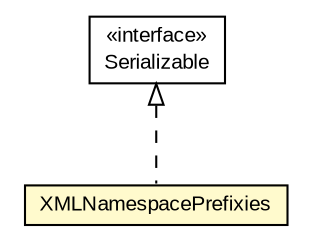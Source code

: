 #!/usr/local/bin/dot
#
# Class diagram 
# Generated by UMLGraph version R5_6-24-gf6e263 (http://www.umlgraph.org/)
#

digraph G {
	edge [fontname="arial",fontsize=10,labelfontname="arial",labelfontsize=10];
	node [fontname="arial",fontsize=10,shape=plaintext];
	nodesep=0.25;
	ranksep=0.5;
	// org.miloss.fgsms.services.interfaces.policyconfiguration.XMLNamespacePrefixies
	c1235286 [label=<<table title="org.miloss.fgsms.services.interfaces.policyconfiguration.XMLNamespacePrefixies" border="0" cellborder="1" cellspacing="0" cellpadding="2" port="p" bgcolor="lemonChiffon" href="./XMLNamespacePrefixies.html">
		<tr><td><table border="0" cellspacing="0" cellpadding="1">
<tr><td align="center" balign="center"> XMLNamespacePrefixies </td></tr>
		</table></td></tr>
		</table>>, URL="./XMLNamespacePrefixies.html", fontname="arial", fontcolor="black", fontsize=10.0];
	//org.miloss.fgsms.services.interfaces.policyconfiguration.XMLNamespacePrefixies implements java.io.Serializable
	c1236012:p -> c1235286:p [dir=back,arrowtail=empty,style=dashed];
	// java.io.Serializable
	c1236012 [label=<<table title="java.io.Serializable" border="0" cellborder="1" cellspacing="0" cellpadding="2" port="p" href="http://java.sun.com/j2se/1.4.2/docs/api/java/io/Serializable.html">
		<tr><td><table border="0" cellspacing="0" cellpadding="1">
<tr><td align="center" balign="center"> &#171;interface&#187; </td></tr>
<tr><td align="center" balign="center"> Serializable </td></tr>
		</table></td></tr>
		</table>>, URL="http://java.sun.com/j2se/1.4.2/docs/api/java/io/Serializable.html", fontname="arial", fontcolor="black", fontsize=10.0];
}

